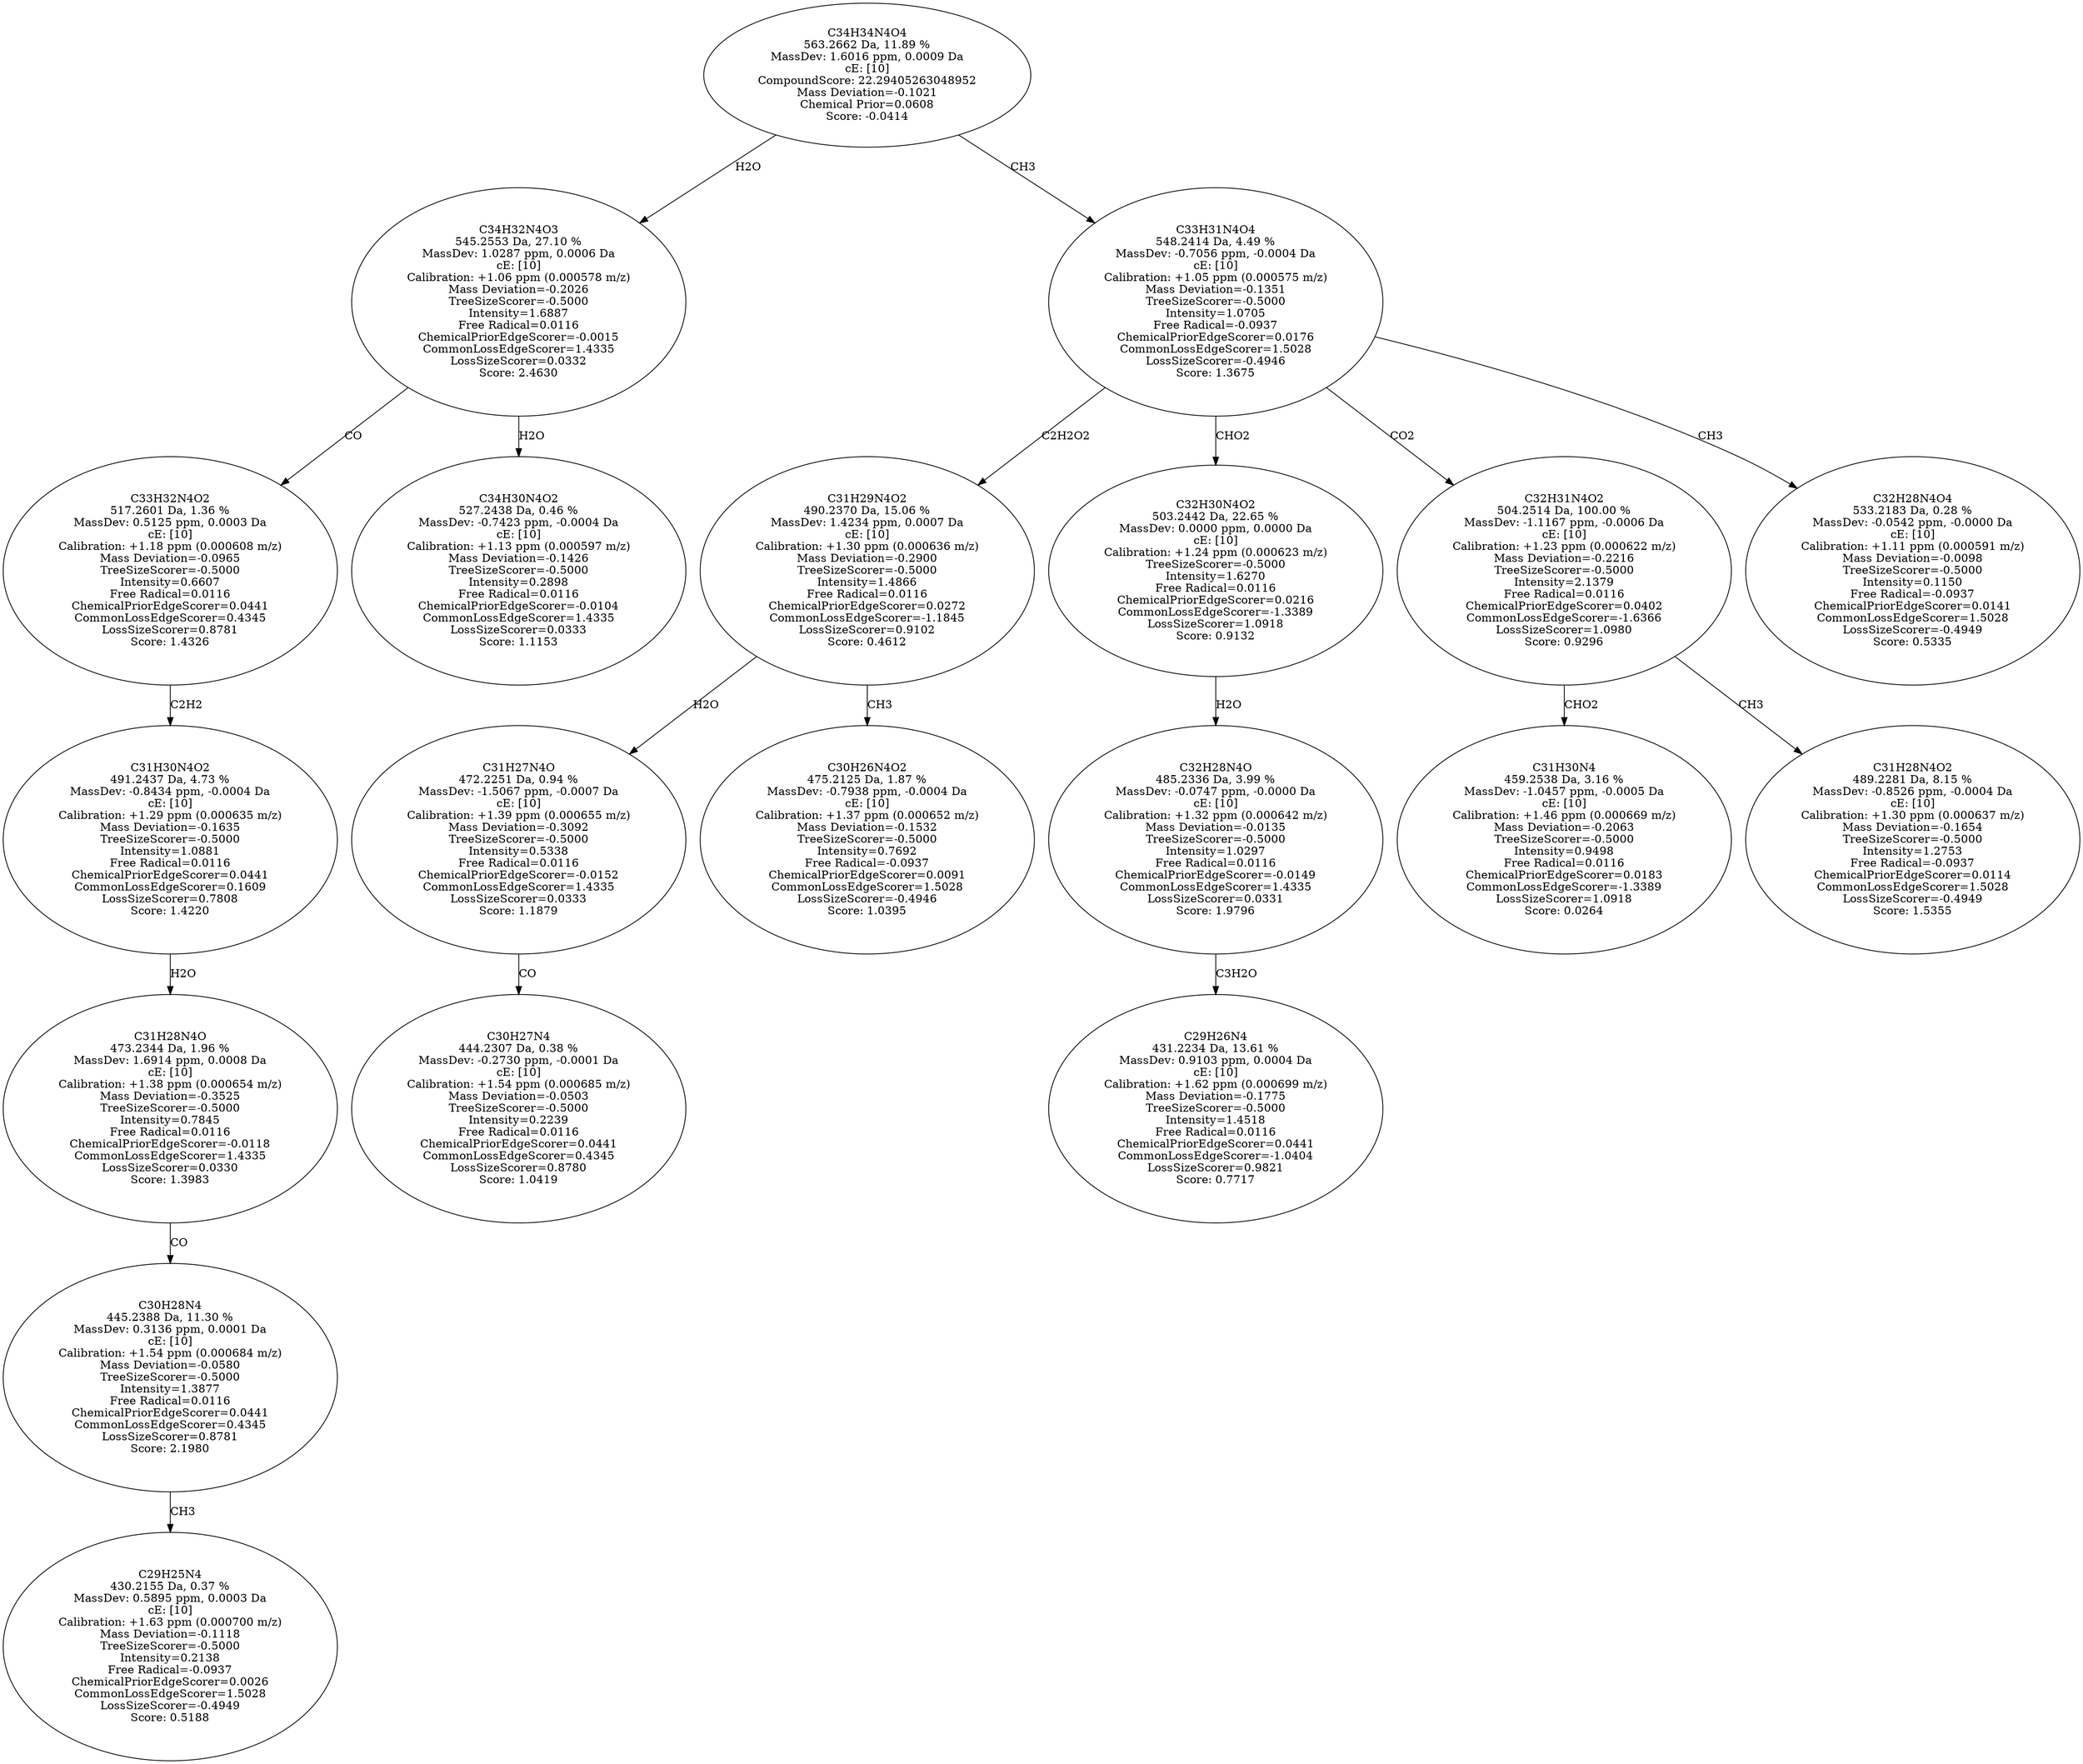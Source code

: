 strict digraph {
v1 [label="C29H25N4\n430.2155 Da, 0.37 %\nMassDev: 0.5895 ppm, 0.0003 Da\ncE: [10]\nCalibration: +1.63 ppm (0.000700 m/z)\nMass Deviation=-0.1118\nTreeSizeScorer=-0.5000\nIntensity=0.2138\nFree Radical=-0.0937\nChemicalPriorEdgeScorer=0.0026\nCommonLossEdgeScorer=1.5028\nLossSizeScorer=-0.4949\nScore: 0.5188"];
v2 [label="C30H28N4\n445.2388 Da, 11.30 %\nMassDev: 0.3136 ppm, 0.0001 Da\ncE: [10]\nCalibration: +1.54 ppm (0.000684 m/z)\nMass Deviation=-0.0580\nTreeSizeScorer=-0.5000\nIntensity=1.3877\nFree Radical=0.0116\nChemicalPriorEdgeScorer=0.0441\nCommonLossEdgeScorer=0.4345\nLossSizeScorer=0.8781\nScore: 2.1980"];
v3 [label="C31H28N4O\n473.2344 Da, 1.96 %\nMassDev: 1.6914 ppm, 0.0008 Da\ncE: [10]\nCalibration: +1.38 ppm (0.000654 m/z)\nMass Deviation=-0.3525\nTreeSizeScorer=-0.5000\nIntensity=0.7845\nFree Radical=0.0116\nChemicalPriorEdgeScorer=-0.0118\nCommonLossEdgeScorer=1.4335\nLossSizeScorer=0.0330\nScore: 1.3983"];
v4 [label="C31H30N4O2\n491.2437 Da, 4.73 %\nMassDev: -0.8434 ppm, -0.0004 Da\ncE: [10]\nCalibration: +1.29 ppm (0.000635 m/z)\nMass Deviation=-0.1635\nTreeSizeScorer=-0.5000\nIntensity=1.0881\nFree Radical=0.0116\nChemicalPriorEdgeScorer=0.0441\nCommonLossEdgeScorer=0.1609\nLossSizeScorer=0.7808\nScore: 1.4220"];
v5 [label="C33H32N4O2\n517.2601 Da, 1.36 %\nMassDev: 0.5125 ppm, 0.0003 Da\ncE: [10]\nCalibration: +1.18 ppm (0.000608 m/z)\nMass Deviation=-0.0965\nTreeSizeScorer=-0.5000\nIntensity=0.6607\nFree Radical=0.0116\nChemicalPriorEdgeScorer=0.0441\nCommonLossEdgeScorer=0.4345\nLossSizeScorer=0.8781\nScore: 1.4326"];
v6 [label="C34H30N4O2\n527.2438 Da, 0.46 %\nMassDev: -0.7423 ppm, -0.0004 Da\ncE: [10]\nCalibration: +1.13 ppm (0.000597 m/z)\nMass Deviation=-0.1426\nTreeSizeScorer=-0.5000\nIntensity=0.2898\nFree Radical=0.0116\nChemicalPriorEdgeScorer=-0.0104\nCommonLossEdgeScorer=1.4335\nLossSizeScorer=0.0333\nScore: 1.1153"];
v7 [label="C34H32N4O3\n545.2553 Da, 27.10 %\nMassDev: 1.0287 ppm, 0.0006 Da\ncE: [10]\nCalibration: +1.06 ppm (0.000578 m/z)\nMass Deviation=-0.2026\nTreeSizeScorer=-0.5000\nIntensity=1.6887\nFree Radical=0.0116\nChemicalPriorEdgeScorer=-0.0015\nCommonLossEdgeScorer=1.4335\nLossSizeScorer=0.0332\nScore: 2.4630"];
v8 [label="C30H27N4\n444.2307 Da, 0.38 %\nMassDev: -0.2730 ppm, -0.0001 Da\ncE: [10]\nCalibration: +1.54 ppm (0.000685 m/z)\nMass Deviation=-0.0503\nTreeSizeScorer=-0.5000\nIntensity=0.2239\nFree Radical=0.0116\nChemicalPriorEdgeScorer=0.0441\nCommonLossEdgeScorer=0.4345\nLossSizeScorer=0.8780\nScore: 1.0419"];
v9 [label="C31H27N4O\n472.2251 Da, 0.94 %\nMassDev: -1.5067 ppm, -0.0007 Da\ncE: [10]\nCalibration: +1.39 ppm (0.000655 m/z)\nMass Deviation=-0.3092\nTreeSizeScorer=-0.5000\nIntensity=0.5338\nFree Radical=0.0116\nChemicalPriorEdgeScorer=-0.0152\nCommonLossEdgeScorer=1.4335\nLossSizeScorer=0.0333\nScore: 1.1879"];
v10 [label="C30H26N4O2\n475.2125 Da, 1.87 %\nMassDev: -0.7938 ppm, -0.0004 Da\ncE: [10]\nCalibration: +1.37 ppm (0.000652 m/z)\nMass Deviation=-0.1532\nTreeSizeScorer=-0.5000\nIntensity=0.7692\nFree Radical=-0.0937\nChemicalPriorEdgeScorer=0.0091\nCommonLossEdgeScorer=1.5028\nLossSizeScorer=-0.4946\nScore: 1.0395"];
v11 [label="C31H29N4O2\n490.2370 Da, 15.06 %\nMassDev: 1.4234 ppm, 0.0007 Da\ncE: [10]\nCalibration: +1.30 ppm (0.000636 m/z)\nMass Deviation=-0.2900\nTreeSizeScorer=-0.5000\nIntensity=1.4866\nFree Radical=0.0116\nChemicalPriorEdgeScorer=0.0272\nCommonLossEdgeScorer=-1.1845\nLossSizeScorer=0.9102\nScore: 0.4612"];
v12 [label="C29H26N4\n431.2234 Da, 13.61 %\nMassDev: 0.9103 ppm, 0.0004 Da\ncE: [10]\nCalibration: +1.62 ppm (0.000699 m/z)\nMass Deviation=-0.1775\nTreeSizeScorer=-0.5000\nIntensity=1.4518\nFree Radical=0.0116\nChemicalPriorEdgeScorer=0.0441\nCommonLossEdgeScorer=-1.0404\nLossSizeScorer=0.9821\nScore: 0.7717"];
v13 [label="C32H28N4O\n485.2336 Da, 3.99 %\nMassDev: -0.0747 ppm, -0.0000 Da\ncE: [10]\nCalibration: +1.32 ppm (0.000642 m/z)\nMass Deviation=-0.0135\nTreeSizeScorer=-0.5000\nIntensity=1.0297\nFree Radical=0.0116\nChemicalPriorEdgeScorer=-0.0149\nCommonLossEdgeScorer=1.4335\nLossSizeScorer=0.0331\nScore: 1.9796"];
v14 [label="C32H30N4O2\n503.2442 Da, 22.65 %\nMassDev: 0.0000 ppm, 0.0000 Da\ncE: [10]\nCalibration: +1.24 ppm (0.000623 m/z)\nTreeSizeScorer=-0.5000\nIntensity=1.6270\nFree Radical=0.0116\nChemicalPriorEdgeScorer=0.0216\nCommonLossEdgeScorer=-1.3389\nLossSizeScorer=1.0918\nScore: 0.9132"];
v15 [label="C31H30N4\n459.2538 Da, 3.16 %\nMassDev: -1.0457 ppm, -0.0005 Da\ncE: [10]\nCalibration: +1.46 ppm (0.000669 m/z)\nMass Deviation=-0.2063\nTreeSizeScorer=-0.5000\nIntensity=0.9498\nFree Radical=0.0116\nChemicalPriorEdgeScorer=0.0183\nCommonLossEdgeScorer=-1.3389\nLossSizeScorer=1.0918\nScore: 0.0264"];
v16 [label="C31H28N4O2\n489.2281 Da, 8.15 %\nMassDev: -0.8526 ppm, -0.0004 Da\ncE: [10]\nCalibration: +1.30 ppm (0.000637 m/z)\nMass Deviation=-0.1654\nTreeSizeScorer=-0.5000\nIntensity=1.2753\nFree Radical=-0.0937\nChemicalPriorEdgeScorer=0.0114\nCommonLossEdgeScorer=1.5028\nLossSizeScorer=-0.4949\nScore: 1.5355"];
v17 [label="C32H31N4O2\n504.2514 Da, 100.00 %\nMassDev: -1.1167 ppm, -0.0006 Da\ncE: [10]\nCalibration: +1.23 ppm (0.000622 m/z)\nMass Deviation=-0.2216\nTreeSizeScorer=-0.5000\nIntensity=2.1379\nFree Radical=0.0116\nChemicalPriorEdgeScorer=0.0402\nCommonLossEdgeScorer=-1.6366\nLossSizeScorer=1.0980\nScore: 0.9296"];
v18 [label="C32H28N4O4\n533.2183 Da, 0.28 %\nMassDev: -0.0542 ppm, -0.0000 Da\ncE: [10]\nCalibration: +1.11 ppm (0.000591 m/z)\nMass Deviation=-0.0098\nTreeSizeScorer=-0.5000\nIntensity=0.1150\nFree Radical=-0.0937\nChemicalPriorEdgeScorer=0.0141\nCommonLossEdgeScorer=1.5028\nLossSizeScorer=-0.4949\nScore: 0.5335"];
v19 [label="C33H31N4O4\n548.2414 Da, 4.49 %\nMassDev: -0.7056 ppm, -0.0004 Da\ncE: [10]\nCalibration: +1.05 ppm (0.000575 m/z)\nMass Deviation=-0.1351\nTreeSizeScorer=-0.5000\nIntensity=1.0705\nFree Radical=-0.0937\nChemicalPriorEdgeScorer=0.0176\nCommonLossEdgeScorer=1.5028\nLossSizeScorer=-0.4946\nScore: 1.3675"];
v20 [label="C34H34N4O4\n563.2662 Da, 11.89 %\nMassDev: 1.6016 ppm, 0.0009 Da\ncE: [10]\nCompoundScore: 22.29405263048952\nMass Deviation=-0.1021\nChemical Prior=0.0608\nScore: -0.0414"];
v2 -> v1 [label="CH3"];
v3 -> v2 [label="CO"];
v4 -> v3 [label="H2O"];
v5 -> v4 [label="C2H2"];
v7 -> v5 [label="CO"];
v7 -> v6 [label="H2O"];
v20 -> v7 [label="H2O"];
v9 -> v8 [label="CO"];
v11 -> v9 [label="H2O"];
v11 -> v10 [label="CH3"];
v19 -> v11 [label="C2H2O2"];
v13 -> v12 [label="C3H2O"];
v14 -> v13 [label="H2O"];
v19 -> v14 [label="CHO2"];
v17 -> v15 [label="CHO2"];
v17 -> v16 [label="CH3"];
v19 -> v17 [label="CO2"];
v19 -> v18 [label="CH3"];
v20 -> v19 [label="CH3"];
}